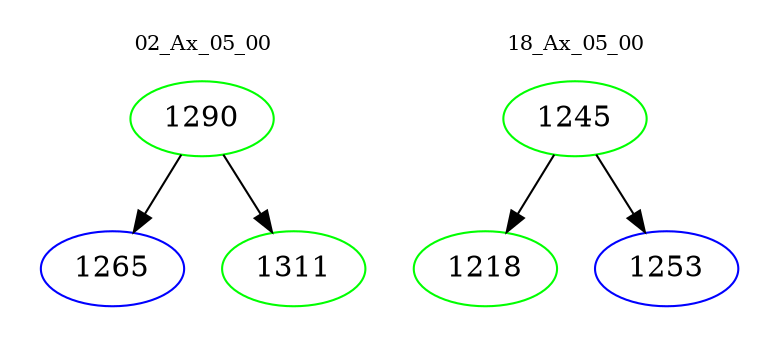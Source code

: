 digraph{
subgraph cluster_0 {
color = white
label = "02_Ax_05_00";
fontsize=10;
T0_1290 [label="1290", color="green"]
T0_1290 -> T0_1265 [color="black"]
T0_1265 [label="1265", color="blue"]
T0_1290 -> T0_1311 [color="black"]
T0_1311 [label="1311", color="green"]
}
subgraph cluster_1 {
color = white
label = "18_Ax_05_00";
fontsize=10;
T1_1245 [label="1245", color="green"]
T1_1245 -> T1_1218 [color="black"]
T1_1218 [label="1218", color="green"]
T1_1245 -> T1_1253 [color="black"]
T1_1253 [label="1253", color="blue"]
}
}
